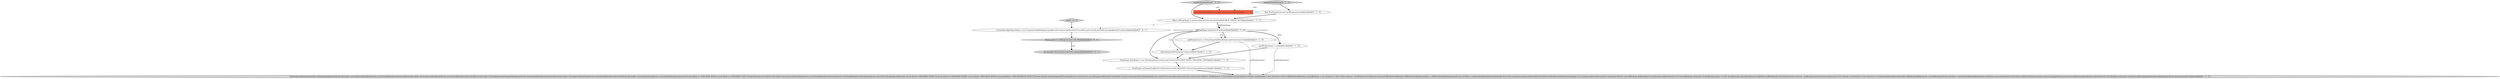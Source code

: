 digraph {
10 [style = filled, label = "gridDropListeners = null@@@10@@@['0', '1', '0']", fillcolor = white, shape = ellipse image = "AAA1AAABBB2BBB"];
6 [style = filled, label = "registerDragAndDrop['1', '0', '0']", fillcolor = lightgray, shape = diamond image = "AAA0AAABBB1BBB"];
15 [style = filled, label = "run['0', '0', '1']", fillcolor = lightgray, shape = diamond image = "AAA0AAABBB3BBB"];
8 [style = filled, label = "final DropTargetListener(( gridDropListeners@@@3@@@['0', '1', '0']", fillcolor = white, shape = ellipse image = "AAA1AAABBB2BBB"];
13 [style = filled, label = "groupingResultsContainer.rebuildGrouping()@@@6@@@['0', '0', '1']", fillcolor = lightgray, shape = ellipse image = "AAA0AAABBB3BBB"];
14 [style = filled, label = "dialog.open() == IDialogConstants.OK_ID@@@4@@@['0', '0', '1']", fillcolor = lightgray, shape = diamond image = "AAA0AAABBB3BBB"];
5 [style = filled, label = "DropTarget dropTarget = new DropTarget(presentation.getControl(),DND.DROP_MOVE | DND.DROP_COPY)@@@12@@@['1', '1', '0']", fillcolor = white, shape = ellipse image = "AAA0AAABBB1BBB"];
4 [style = filled, label = "dropTarget.addDropListener(new DropTargetAdapter(){@Override public void dragEnter(DropTargetEvent event){handleDragEvent(event)}@Override public void dragLeave(DropTargetEvent event){handleDragEvent(event)}@Override public void dragOperationChanged(DropTargetEvent event){handleDragEvent(event)}@Override public void dragOver(DropTargetEvent event){handleDragEvent(event)}@Override public void drop(DropTargetEvent event){handleDragEvent(event)if (event.detail == DND.DROP_MOVE || event.detail == DND.DROP_COPY) {dropColumns(event)}}@Override public void dropAccept(DropTargetEvent event){handleDragEvent(event)}private void handleDragEvent(DropTargetEvent event){if (!isDropSupported(event)) {event.detail = DND.DROP_NONE}{if (event.detail == DND.DROP_NONE) {event.detail = DND.DROP_MOVE}}event.feedback = DND.FEEDBACK_SELECT}private boolean isDropSupported(DropTargetEvent event){return true}@SuppressWarnings(\"unchecked\") private void dropColumns(DropTargetEvent event){if (!(event.data instanceof List)) {return}List<Object> dropElements = (List<Object>)event.dataList<String> newBindings = new ArrayList<>()List<DBDAttributeBinding> movedBindings = new ArrayList<>()for (Object element : dropElements){if (element instanceof DBDAttributeBinding) {DBDAttributeBinding binding = (DBDAttributeBinding)elementString attrName = getAttributeBindingName(binding)if (ArrayUtils.contains(container.getResultSetController().getModel().getAttributes(),binding)) {if (!container.getGroupFunctions().contains(attrName)) {movedBindings.add(binding)}}{newBindings.add(attrName)}}}if (!movedBindings.isEmpty()) {if (gridDropListeners != null) {dropElements.clear()dropElements.addAll(movedBindings)for (DropTargetListener listener : gridDropListeners){listener.drop(event)}}List<String> curAttributes = new ArrayList<>(container.getGroupAttributes())for (DBDAttributeBinding mb : movedBindings){String attrName = getAttributeBindingName(mb)curAttributes.remove(attrName)curAttributes.add(0,attrName)}container.clearGroupingAttributes()container.addGroupingAttributes(curAttributes)}if (!newBindings.isEmpty()) {container.addGroupingAttributes(newBindings)}UIUtils.asyncExec(null)}})@@@14@@@['1', '1', '0']", fillcolor = lightgray, shape = ellipse image = "AAA0AAABBB1BBB"];
12 [style = filled, label = "GroupingConfigDialog dialog = new GroupingConfigDialog(groupingResultsContainer.getResultSetController().getControl().getShell(),groupingResultsContainer)@@@3@@@['0', '0', '1']", fillcolor = white, shape = ellipse image = "AAA0AAABBB3BBB"];
2 [style = filled, label = "((DropTarget)oldDropTarget).dispose()@@@7@@@['1', '1', '0']", fillcolor = white, shape = ellipse image = "AAA0AAABBB1BBB"];
1 [style = filled, label = "@NotNull IResultSetPresentation presentation@@@2@@@['1', '1', '0']", fillcolor = tomato, shape = box image = "AAA0AAABBB1BBB"];
3 [style = filled, label = "oldDropTarget instanceof DropTarget@@@5@@@['1', '1', '0']", fillcolor = white, shape = diamond image = "AAA0AAABBB1BBB"];
11 [style = filled, label = "registerDragAndDrop['0', '1', '0']", fillcolor = lightgray, shape = diamond image = "AAA0AAABBB2BBB"];
0 [style = filled, label = "Object oldDropTarget = presentation.getControl().getData(DND.DROP_TARGET_KEY)@@@4@@@['1', '1', '0']", fillcolor = white, shape = ellipse image = "AAA0AAABBB1BBB"];
9 [style = filled, label = "gridDropListeners = ((DropTarget)oldDropTarget).getDropListeners()@@@6@@@['0', '1', '0']", fillcolor = white, shape = ellipse image = "AAA1AAABBB2BBB"];
7 [style = filled, label = "dropTarget.setTransfer(LightGrid.GridColumnTransfer.INSTANCE,TextTransfer.getInstance())@@@13@@@['1', '1', '0']", fillcolor = white, shape = ellipse image = "AAA0AAABBB1BBB"];
3->10 [style = bold, label=""];
9->4 [style = solid, label="gridDropListeners"];
8->0 [style = bold, label=""];
3->2 [style = bold, label=""];
15->12 [style = bold, label=""];
12->14 [style = bold, label=""];
2->5 [style = bold, label=""];
6->0 [style = bold, label=""];
9->2 [style = bold, label=""];
14->13 [style = bold, label=""];
10->4 [style = solid, label="gridDropListeners"];
6->1 [style = dotted, label="true"];
0->3 [style = bold, label=""];
3->5 [style = bold, label=""];
14->13 [style = dotted, label="true"];
7->4 [style = bold, label=""];
11->8 [style = bold, label=""];
3->10 [style = dotted, label="false"];
11->1 [style = dotted, label="true"];
3->9 [style = bold, label=""];
3->2 [style = dotted, label="true"];
0->3 [style = solid, label="oldDropTarget"];
3->9 [style = dotted, label="true"];
10->5 [style = bold, label=""];
5->7 [style = bold, label=""];
0->12 [style = dashed, label="0"];
}
